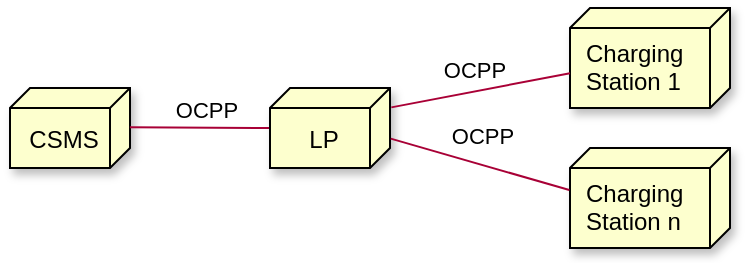 <mxfile version="24.7.14">
  <diagram name="Page-1" id="9tQ1tSP2HzV1Um7QykBu">
    <mxGraphModel dx="407" dy="346" grid="1" gridSize="10" guides="1" tooltips="1" connect="1" arrows="1" fold="1" page="1" pageScale="1" pageWidth="827" pageHeight="1169" math="0" shadow="0">
      <root>
        <mxCell id="0" />
        <mxCell id="1" parent="0" />
        <mxCell id="CXf4Stw_9BNjJduYWU0U-2" value="&lt;p&gt;CSMS&lt;/p&gt;" style="verticalAlign=top;align=center;spacingTop=0;spacingLeft=6;spacingRight=12;shape=cube;size=10;direction=south;fontStyle=0;html=1;whiteSpace=wrap;fillColor=#fdffce;strokeColor=#000000;fillStyle=auto;gradientColor=none;shadow=1;" parent="1" vertex="1">
          <mxGeometry x="40" y="90" width="60" height="40" as="geometry" />
        </mxCell>
        <mxCell id="mhzfkvUgbWvhKUDIgvSq-1" value="&lt;p&gt;Charging&lt;br&gt;Station 1&lt;/p&gt;" style="verticalAlign=top;align=left;spacingTop=-3;spacingLeft=6;spacingRight=12;shape=cube;size=10;direction=south;fontStyle=0;html=1;whiteSpace=wrap;fillColor=#fdffce;strokeColor=#000000;fillStyle=auto;gradientColor=none;shadow=1;spacing=2;" parent="1" vertex="1">
          <mxGeometry x="320" y="50" width="80" height="50" as="geometry" />
        </mxCell>
        <mxCell id="mhzfkvUgbWvhKUDIgvSq-2" style="rounded=0;orthogonalLoop=1;jettySize=auto;html=1;exitX=0.492;exitY=0.001;exitDx=0;exitDy=0;exitPerimeter=0;entryX=0.5;entryY=1;entryDx=0;entryDy=0;entryPerimeter=0;startArrow=none;startFill=0;endArrow=none;endFill=0;strokeColor=#a80036;" parent="1" source="CXf4Stw_9BNjJduYWU0U-2" target="gdr06xnz4CwgrTGuNF6l-1" edge="1">
          <mxGeometry relative="1" as="geometry" />
        </mxCell>
        <mxCell id="mhzfkvUgbWvhKUDIgvSq-3" value="OCPP" style="edgeLabel;html=1;align=center;verticalAlign=middle;resizable=0;points=[];" parent="mhzfkvUgbWvhKUDIgvSq-2" vertex="1" connectable="0">
          <mxGeometry x="-0.158" relative="1" as="geometry">
            <mxPoint x="8" y="-9" as="offset" />
          </mxGeometry>
        </mxCell>
        <mxCell id="gdr06xnz4CwgrTGuNF6l-1" value="&lt;p&gt;LP&lt;/p&gt;" style="verticalAlign=top;align=center;spacingTop=0;spacingLeft=6;spacingRight=12;shape=cube;size=10;direction=south;fontStyle=0;html=1;whiteSpace=wrap;fillColor=#fdffce;strokeColor=#000000;fillStyle=auto;gradientColor=none;shadow=1;" vertex="1" parent="1">
          <mxGeometry x="170" y="90" width="60" height="40" as="geometry" />
        </mxCell>
        <mxCell id="gdr06xnz4CwgrTGuNF6l-2" value="&lt;p&gt;Charging&lt;br&gt;Station n&lt;/p&gt;" style="verticalAlign=top;align=left;spacingTop=-3;spacingLeft=6;spacingRight=12;shape=cube;size=10;direction=south;fontStyle=0;html=1;whiteSpace=wrap;fillColor=#fdffce;strokeColor=#000000;fillStyle=auto;gradientColor=none;shadow=1;spacing=2;" vertex="1" parent="1">
          <mxGeometry x="320" y="120" width="80" height="50" as="geometry" />
        </mxCell>
        <mxCell id="gdr06xnz4CwgrTGuNF6l-3" style="rounded=0;orthogonalLoop=1;jettySize=auto;html=1;entryX=0.633;entryY=-0.006;entryDx=0;entryDy=0;entryPerimeter=0;endArrow=none;endFill=0;strokeColor=#a80036;exitX=0.42;exitY=1.004;exitDx=0;exitDy=0;exitPerimeter=0;" edge="1" parent="1" source="gdr06xnz4CwgrTGuNF6l-2" target="gdr06xnz4CwgrTGuNF6l-1">
          <mxGeometry relative="1" as="geometry" />
        </mxCell>
        <mxCell id="gdr06xnz4CwgrTGuNF6l-5" value="OCPP" style="edgeLabel;html=1;align=center;verticalAlign=middle;resizable=0;points=[];" vertex="1" connectable="0" parent="gdr06xnz4CwgrTGuNF6l-3">
          <mxGeometry x="0.008" y="-1" relative="1" as="geometry">
            <mxPoint x="1" y="-13" as="offset" />
          </mxGeometry>
        </mxCell>
        <mxCell id="gdr06xnz4CwgrTGuNF6l-6" style="rounded=0;orthogonalLoop=1;jettySize=auto;html=1;entryX=0.242;entryY=-0.011;entryDx=0;entryDy=0;entryPerimeter=0;endArrow=none;endFill=0;strokeColor=#a90036;" edge="1" parent="1" source="mhzfkvUgbWvhKUDIgvSq-1" target="gdr06xnz4CwgrTGuNF6l-1">
          <mxGeometry relative="1" as="geometry" />
        </mxCell>
        <mxCell id="gdr06xnz4CwgrTGuNF6l-7" value="OCPP" style="edgeLabel;html=1;align=center;verticalAlign=middle;resizable=0;points=[];" vertex="1" connectable="0" parent="gdr06xnz4CwgrTGuNF6l-6">
          <mxGeometry x="0.01" y="-1" relative="1" as="geometry">
            <mxPoint x="-3" y="-10" as="offset" />
          </mxGeometry>
        </mxCell>
      </root>
    </mxGraphModel>
  </diagram>
</mxfile>
